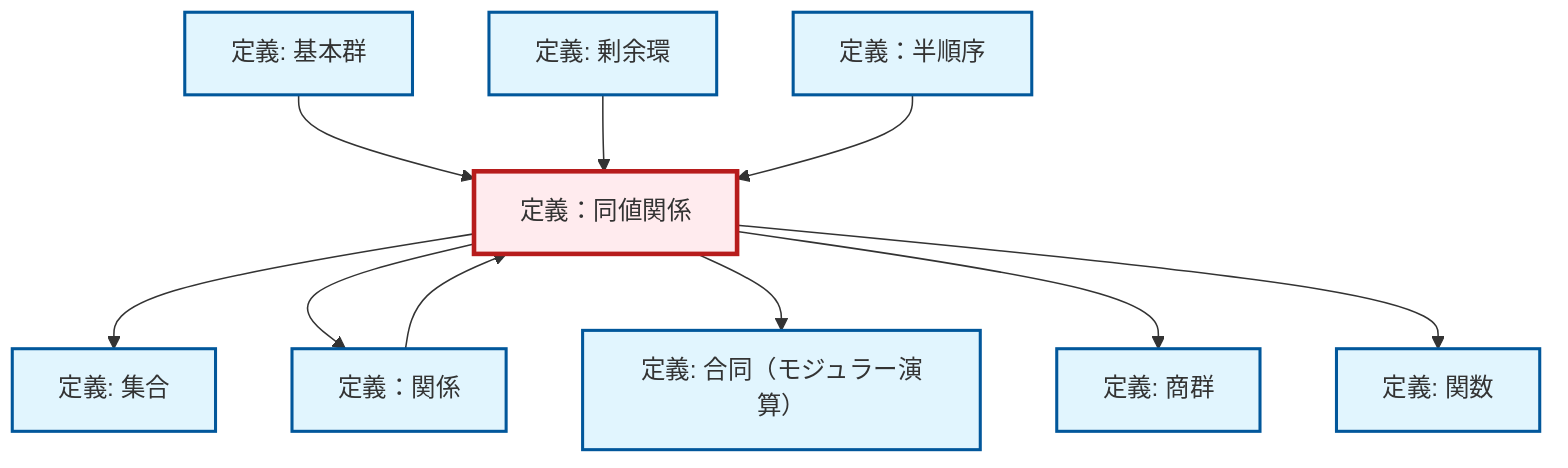 graph TD
    classDef definition fill:#e1f5fe,stroke:#01579b,stroke-width:2px
    classDef theorem fill:#f3e5f5,stroke:#4a148c,stroke-width:2px
    classDef axiom fill:#fff3e0,stroke:#e65100,stroke-width:2px
    classDef example fill:#e8f5e9,stroke:#1b5e20,stroke-width:2px
    classDef current fill:#ffebee,stroke:#b71c1c,stroke-width:3px
    def-set["定義: 集合"]:::definition
    def-quotient-group["定義: 商群"]:::definition
    def-equivalence-relation["定義：同値関係"]:::definition
    def-quotient-ring["定義: 剰余環"]:::definition
    def-fundamental-group["定義: 基本群"]:::definition
    def-relation["定義：関係"]:::definition
    def-function["定義: 関数"]:::definition
    def-partial-order["定義：半順序"]:::definition
    def-congruence["定義: 合同（モジュラー演算）"]:::definition
    def-equivalence-relation --> def-set
    def-relation --> def-equivalence-relation
    def-equivalence-relation --> def-relation
    def-fundamental-group --> def-equivalence-relation
    def-equivalence-relation --> def-congruence
    def-quotient-ring --> def-equivalence-relation
    def-partial-order --> def-equivalence-relation
    def-equivalence-relation --> def-quotient-group
    def-equivalence-relation --> def-function
    class def-equivalence-relation current
